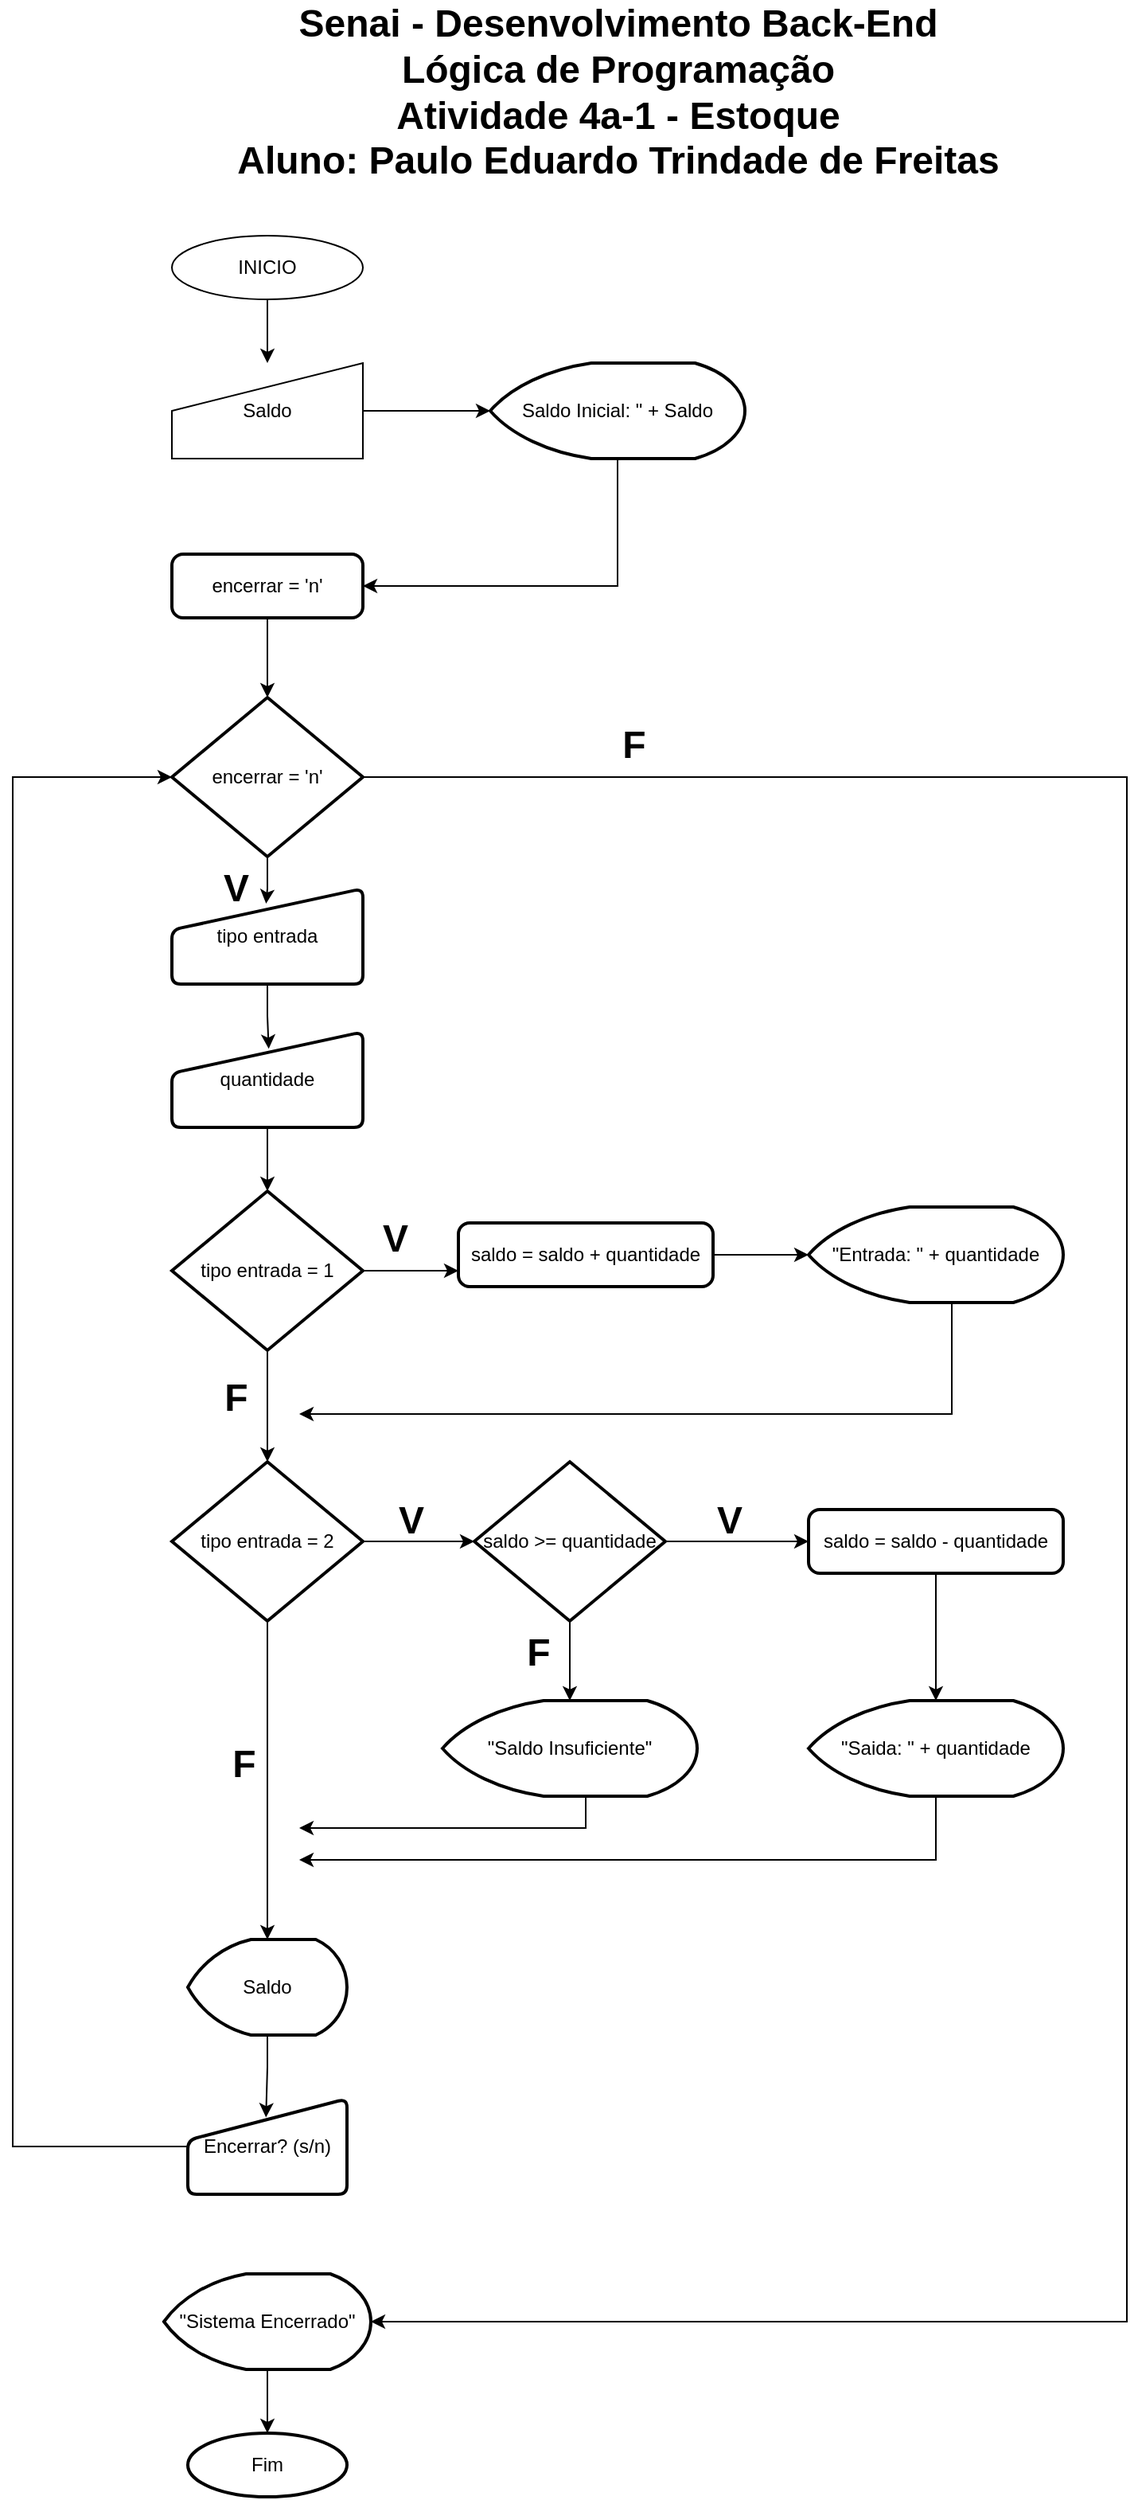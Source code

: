 <mxfile version="21.6.5" type="device">
  <diagram name="Página-1" id="i9dsGSPmGzWr3bMdZpup">
    <mxGraphModel dx="1748" dy="924" grid="1" gridSize="10" guides="1" tooltips="1" connect="1" arrows="1" fold="1" page="1" pageScale="1" pageWidth="1169" pageHeight="1654" math="0" shadow="0">
      <root>
        <mxCell id="0" />
        <mxCell id="1" parent="0" />
        <mxCell id="xGNKaPsi3rCFCDHk64af-12" style="edgeStyle=orthogonalEdgeStyle;rounded=0;orthogonalLoop=1;jettySize=auto;html=1;" edge="1" parent="1" source="xGNKaPsi3rCFCDHk64af-1" target="xGNKaPsi3rCFCDHk64af-2">
          <mxGeometry relative="1" as="geometry" />
        </mxCell>
        <mxCell id="xGNKaPsi3rCFCDHk64af-1" value="INICIO" style="ellipse;whiteSpace=wrap;html=1;" vertex="1" parent="1">
          <mxGeometry x="240" y="190" width="120" height="40" as="geometry" />
        </mxCell>
        <mxCell id="xGNKaPsi3rCFCDHk64af-13" style="edgeStyle=orthogonalEdgeStyle;rounded=0;orthogonalLoop=1;jettySize=auto;html=1;entryX=0;entryY=0.5;entryDx=0;entryDy=0;entryPerimeter=0;" edge="1" parent="1" source="xGNKaPsi3rCFCDHk64af-2" target="xGNKaPsi3rCFCDHk64af-9">
          <mxGeometry relative="1" as="geometry" />
        </mxCell>
        <mxCell id="xGNKaPsi3rCFCDHk64af-2" value="Saldo" style="shape=manualInput;whiteSpace=wrap;html=1;" vertex="1" parent="1">
          <mxGeometry x="240" y="270" width="120" height="60" as="geometry" />
        </mxCell>
        <mxCell id="xGNKaPsi3rCFCDHk64af-11" style="edgeStyle=orthogonalEdgeStyle;rounded=0;orthogonalLoop=1;jettySize=auto;html=1;entryX=1;entryY=0.5;entryDx=0;entryDy=0;exitX=0.5;exitY=1;exitDx=0;exitDy=0;exitPerimeter=0;" edge="1" parent="1" source="xGNKaPsi3rCFCDHk64af-9" target="xGNKaPsi3rCFCDHk64af-10">
          <mxGeometry relative="1" as="geometry" />
        </mxCell>
        <mxCell id="xGNKaPsi3rCFCDHk64af-9" value="Saldo Inicial: &quot; + Saldo" style="strokeWidth=2;html=1;shape=mxgraph.flowchart.display;whiteSpace=wrap;" vertex="1" parent="1">
          <mxGeometry x="440" y="270" width="160" height="60" as="geometry" />
        </mxCell>
        <mxCell id="xGNKaPsi3rCFCDHk64af-15" style="edgeStyle=orthogonalEdgeStyle;rounded=0;orthogonalLoop=1;jettySize=auto;html=1;entryX=0.5;entryY=0;entryDx=0;entryDy=0;entryPerimeter=0;" edge="1" parent="1" source="xGNKaPsi3rCFCDHk64af-10" target="xGNKaPsi3rCFCDHk64af-14">
          <mxGeometry relative="1" as="geometry" />
        </mxCell>
        <mxCell id="xGNKaPsi3rCFCDHk64af-10" value="encerrar = &#39;n&#39;" style="rounded=1;whiteSpace=wrap;html=1;absoluteArcSize=1;arcSize=14;strokeWidth=2;" vertex="1" parent="1">
          <mxGeometry x="240" y="390" width="120" height="40" as="geometry" />
        </mxCell>
        <mxCell id="xGNKaPsi3rCFCDHk64af-20" style="edgeStyle=orthogonalEdgeStyle;rounded=0;orthogonalLoop=1;jettySize=auto;html=1;entryX=0.493;entryY=0.158;entryDx=0;entryDy=0;entryPerimeter=0;" edge="1" parent="1" source="xGNKaPsi3rCFCDHk64af-14" target="xGNKaPsi3rCFCDHk64af-16">
          <mxGeometry relative="1" as="geometry" />
        </mxCell>
        <mxCell id="xGNKaPsi3rCFCDHk64af-51" style="edgeStyle=orthogonalEdgeStyle;rounded=0;orthogonalLoop=1;jettySize=auto;html=1;entryX=1;entryY=0.5;entryDx=0;entryDy=0;entryPerimeter=0;" edge="1" parent="1" source="xGNKaPsi3rCFCDHk64af-14" target="xGNKaPsi3rCFCDHk64af-47">
          <mxGeometry relative="1" as="geometry">
            <mxPoint x="430" y="1500" as="targetPoint" />
            <Array as="points">
              <mxPoint x="840" y="530" />
              <mxPoint x="840" y="1500" />
            </Array>
          </mxGeometry>
        </mxCell>
        <mxCell id="xGNKaPsi3rCFCDHk64af-14" value="encerrar = &#39;n&#39;" style="strokeWidth=2;html=1;shape=mxgraph.flowchart.decision;whiteSpace=wrap;" vertex="1" parent="1">
          <mxGeometry x="240" y="480" width="120" height="100" as="geometry" />
        </mxCell>
        <mxCell id="xGNKaPsi3rCFCDHk64af-21" style="edgeStyle=orthogonalEdgeStyle;rounded=0;orthogonalLoop=1;jettySize=auto;html=1;entryX=0.507;entryY=0.178;entryDx=0;entryDy=0;entryPerimeter=0;" edge="1" parent="1" source="xGNKaPsi3rCFCDHk64af-16" target="xGNKaPsi3rCFCDHk64af-17">
          <mxGeometry relative="1" as="geometry" />
        </mxCell>
        <mxCell id="xGNKaPsi3rCFCDHk64af-16" value="tipo entrada" style="html=1;strokeWidth=2;shape=manualInput;whiteSpace=wrap;rounded=1;size=26;arcSize=11;" vertex="1" parent="1">
          <mxGeometry x="240" y="600" width="120" height="60" as="geometry" />
        </mxCell>
        <mxCell id="xGNKaPsi3rCFCDHk64af-22" style="edgeStyle=orthogonalEdgeStyle;rounded=0;orthogonalLoop=1;jettySize=auto;html=1;entryX=0.5;entryY=0;entryDx=0;entryDy=0;entryPerimeter=0;" edge="1" parent="1" source="xGNKaPsi3rCFCDHk64af-17" target="xGNKaPsi3rCFCDHk64af-18">
          <mxGeometry relative="1" as="geometry" />
        </mxCell>
        <mxCell id="xGNKaPsi3rCFCDHk64af-17" value="quantidade" style="html=1;strokeWidth=2;shape=manualInput;whiteSpace=wrap;rounded=1;size=26;arcSize=11;" vertex="1" parent="1">
          <mxGeometry x="240" y="690" width="120" height="60" as="geometry" />
        </mxCell>
        <mxCell id="xGNKaPsi3rCFCDHk64af-23" style="edgeStyle=orthogonalEdgeStyle;rounded=0;orthogonalLoop=1;jettySize=auto;html=1;entryX=0.5;entryY=0;entryDx=0;entryDy=0;entryPerimeter=0;" edge="1" parent="1" source="xGNKaPsi3rCFCDHk64af-18" target="xGNKaPsi3rCFCDHk64af-19">
          <mxGeometry relative="1" as="geometry" />
        </mxCell>
        <mxCell id="xGNKaPsi3rCFCDHk64af-25" style="edgeStyle=orthogonalEdgeStyle;rounded=0;orthogonalLoop=1;jettySize=auto;html=1;entryX=0;entryY=0.75;entryDx=0;entryDy=0;" edge="1" parent="1" source="xGNKaPsi3rCFCDHk64af-18" target="xGNKaPsi3rCFCDHk64af-24">
          <mxGeometry relative="1" as="geometry" />
        </mxCell>
        <mxCell id="xGNKaPsi3rCFCDHk64af-18" value="tipo entrada = 1" style="strokeWidth=2;html=1;shape=mxgraph.flowchart.decision;whiteSpace=wrap;" vertex="1" parent="1">
          <mxGeometry x="240" y="790" width="120" height="100" as="geometry" />
        </mxCell>
        <mxCell id="xGNKaPsi3rCFCDHk64af-38" style="edgeStyle=orthogonalEdgeStyle;rounded=0;orthogonalLoop=1;jettySize=auto;html=1;entryX=0;entryY=0.5;entryDx=0;entryDy=0;entryPerimeter=0;" edge="1" parent="1" source="xGNKaPsi3rCFCDHk64af-19" target="xGNKaPsi3rCFCDHk64af-34">
          <mxGeometry relative="1" as="geometry" />
        </mxCell>
        <mxCell id="xGNKaPsi3rCFCDHk64af-43" style="edgeStyle=orthogonalEdgeStyle;rounded=0;orthogonalLoop=1;jettySize=auto;html=1;entryX=0.5;entryY=0;entryDx=0;entryDy=0;entryPerimeter=0;" edge="1" parent="1" source="xGNKaPsi3rCFCDHk64af-19" target="xGNKaPsi3rCFCDHk64af-42">
          <mxGeometry relative="1" as="geometry" />
        </mxCell>
        <mxCell id="xGNKaPsi3rCFCDHk64af-19" value="tipo entrada = 2" style="strokeWidth=2;html=1;shape=mxgraph.flowchart.decision;whiteSpace=wrap;" vertex="1" parent="1">
          <mxGeometry x="240" y="960" width="120" height="100" as="geometry" />
        </mxCell>
        <mxCell id="xGNKaPsi3rCFCDHk64af-27" style="edgeStyle=orthogonalEdgeStyle;rounded=0;orthogonalLoop=1;jettySize=auto;html=1;entryX=0;entryY=0.5;entryDx=0;entryDy=0;entryPerimeter=0;" edge="1" parent="1" source="xGNKaPsi3rCFCDHk64af-24" target="xGNKaPsi3rCFCDHk64af-26">
          <mxGeometry relative="1" as="geometry" />
        </mxCell>
        <mxCell id="xGNKaPsi3rCFCDHk64af-24" value="saldo = saldo + quantidade" style="rounded=1;whiteSpace=wrap;html=1;absoluteArcSize=1;arcSize=14;strokeWidth=2;" vertex="1" parent="1">
          <mxGeometry x="420" y="810" width="160" height="40" as="geometry" />
        </mxCell>
        <mxCell id="xGNKaPsi3rCFCDHk64af-29" style="edgeStyle=orthogonalEdgeStyle;rounded=0;orthogonalLoop=1;jettySize=auto;html=1;" edge="1" parent="1" source="xGNKaPsi3rCFCDHk64af-26">
          <mxGeometry relative="1" as="geometry">
            <mxPoint x="320" y="930" as="targetPoint" />
            <Array as="points">
              <mxPoint x="730" y="930" />
            </Array>
          </mxGeometry>
        </mxCell>
        <mxCell id="xGNKaPsi3rCFCDHk64af-26" value="&quot;Entrada: &quot; + quantidade" style="strokeWidth=2;html=1;shape=mxgraph.flowchart.display;whiteSpace=wrap;" vertex="1" parent="1">
          <mxGeometry x="640" y="800" width="160" height="60" as="geometry" />
        </mxCell>
        <mxCell id="xGNKaPsi3rCFCDHk64af-39" style="edgeStyle=orthogonalEdgeStyle;rounded=0;orthogonalLoop=1;jettySize=auto;html=1;entryX=0;entryY=0.5;entryDx=0;entryDy=0;" edge="1" parent="1" source="xGNKaPsi3rCFCDHk64af-34" target="xGNKaPsi3rCFCDHk64af-36">
          <mxGeometry relative="1" as="geometry" />
        </mxCell>
        <mxCell id="xGNKaPsi3rCFCDHk64af-41" style="edgeStyle=orthogonalEdgeStyle;rounded=0;orthogonalLoop=1;jettySize=auto;html=1;entryX=0.5;entryY=0;entryDx=0;entryDy=0;entryPerimeter=0;" edge="1" parent="1" source="xGNKaPsi3rCFCDHk64af-34" target="xGNKaPsi3rCFCDHk64af-35">
          <mxGeometry relative="1" as="geometry" />
        </mxCell>
        <mxCell id="xGNKaPsi3rCFCDHk64af-34" value="saldo &amp;gt;= quantidade" style="strokeWidth=2;html=1;shape=mxgraph.flowchart.decision;whiteSpace=wrap;" vertex="1" parent="1">
          <mxGeometry x="430" y="960" width="120" height="100" as="geometry" />
        </mxCell>
        <mxCell id="xGNKaPsi3rCFCDHk64af-44" style="edgeStyle=orthogonalEdgeStyle;rounded=0;orthogonalLoop=1;jettySize=auto;html=1;" edge="1" parent="1" source="xGNKaPsi3rCFCDHk64af-35">
          <mxGeometry relative="1" as="geometry">
            <mxPoint x="320" y="1190" as="targetPoint" />
            <Array as="points">
              <mxPoint x="500" y="1190" />
            </Array>
          </mxGeometry>
        </mxCell>
        <mxCell id="xGNKaPsi3rCFCDHk64af-35" value="&quot;Saldo Insuficiente&quot;" style="strokeWidth=2;html=1;shape=mxgraph.flowchart.display;whiteSpace=wrap;" vertex="1" parent="1">
          <mxGeometry x="410" y="1110" width="160" height="60" as="geometry" />
        </mxCell>
        <mxCell id="xGNKaPsi3rCFCDHk64af-40" style="edgeStyle=orthogonalEdgeStyle;rounded=0;orthogonalLoop=1;jettySize=auto;html=1;entryX=0.5;entryY=0;entryDx=0;entryDy=0;entryPerimeter=0;" edge="1" parent="1" source="xGNKaPsi3rCFCDHk64af-36" target="xGNKaPsi3rCFCDHk64af-37">
          <mxGeometry relative="1" as="geometry" />
        </mxCell>
        <mxCell id="xGNKaPsi3rCFCDHk64af-36" value="saldo = saldo - quantidade" style="rounded=1;whiteSpace=wrap;html=1;absoluteArcSize=1;arcSize=14;strokeWidth=2;" vertex="1" parent="1">
          <mxGeometry x="640" y="990" width="160" height="40" as="geometry" />
        </mxCell>
        <mxCell id="xGNKaPsi3rCFCDHk64af-45" style="edgeStyle=orthogonalEdgeStyle;rounded=0;orthogonalLoop=1;jettySize=auto;html=1;" edge="1" parent="1" source="xGNKaPsi3rCFCDHk64af-37">
          <mxGeometry relative="1" as="geometry">
            <mxPoint x="320" y="1210" as="targetPoint" />
            <Array as="points">
              <mxPoint x="720" y="1210" />
              <mxPoint x="320" y="1210" />
            </Array>
          </mxGeometry>
        </mxCell>
        <mxCell id="xGNKaPsi3rCFCDHk64af-37" value="&quot;Saida: &quot; + quantidade" style="strokeWidth=2;html=1;shape=mxgraph.flowchart.display;whiteSpace=wrap;" vertex="1" parent="1">
          <mxGeometry x="640" y="1110" width="160" height="60" as="geometry" />
        </mxCell>
        <mxCell id="xGNKaPsi3rCFCDHk64af-49" style="edgeStyle=orthogonalEdgeStyle;rounded=0;orthogonalLoop=1;jettySize=auto;html=1;entryX=0.491;entryY=0.195;entryDx=0;entryDy=0;entryPerimeter=0;" edge="1" parent="1" source="xGNKaPsi3rCFCDHk64af-42" target="xGNKaPsi3rCFCDHk64af-46">
          <mxGeometry relative="1" as="geometry" />
        </mxCell>
        <mxCell id="xGNKaPsi3rCFCDHk64af-42" value="Saldo" style="strokeWidth=2;html=1;shape=mxgraph.flowchart.display;whiteSpace=wrap;" vertex="1" parent="1">
          <mxGeometry x="250" y="1260" width="100" height="60" as="geometry" />
        </mxCell>
        <mxCell id="xGNKaPsi3rCFCDHk64af-52" style="edgeStyle=orthogonalEdgeStyle;rounded=0;orthogonalLoop=1;jettySize=auto;html=1;entryX=0;entryY=0.5;entryDx=0;entryDy=0;entryPerimeter=0;" edge="1" parent="1" source="xGNKaPsi3rCFCDHk64af-46" target="xGNKaPsi3rCFCDHk64af-14">
          <mxGeometry relative="1" as="geometry">
            <Array as="points">
              <mxPoint x="140" y="1390" />
              <mxPoint x="140" y="530" />
            </Array>
          </mxGeometry>
        </mxCell>
        <mxCell id="xGNKaPsi3rCFCDHk64af-46" value="Encerrar? (s/n)" style="html=1;strokeWidth=2;shape=manualInput;whiteSpace=wrap;rounded=1;size=26;arcSize=11;" vertex="1" parent="1">
          <mxGeometry x="250" y="1360" width="100" height="60" as="geometry" />
        </mxCell>
        <mxCell id="xGNKaPsi3rCFCDHk64af-50" style="edgeStyle=orthogonalEdgeStyle;rounded=0;orthogonalLoop=1;jettySize=auto;html=1;entryX=0.5;entryY=0;entryDx=0;entryDy=0;entryPerimeter=0;" edge="1" parent="1" source="xGNKaPsi3rCFCDHk64af-47" target="xGNKaPsi3rCFCDHk64af-48">
          <mxGeometry relative="1" as="geometry" />
        </mxCell>
        <mxCell id="xGNKaPsi3rCFCDHk64af-47" value="&quot;Sistema Encerrado&quot;" style="strokeWidth=2;html=1;shape=mxgraph.flowchart.display;whiteSpace=wrap;" vertex="1" parent="1">
          <mxGeometry x="235" y="1470" width="130" height="60" as="geometry" />
        </mxCell>
        <mxCell id="xGNKaPsi3rCFCDHk64af-48" value="Fim" style="strokeWidth=2;html=1;shape=mxgraph.flowchart.start_1;whiteSpace=wrap;" vertex="1" parent="1">
          <mxGeometry x="250" y="1570" width="100" height="40" as="geometry" />
        </mxCell>
        <mxCell id="xGNKaPsi3rCFCDHk64af-53" value="V" style="text;strokeColor=none;fillColor=none;html=1;fontSize=24;fontStyle=1;verticalAlign=middle;align=center;" vertex="1" parent="1">
          <mxGeometry x="230" y="580" width="100" height="40" as="geometry" />
        </mxCell>
        <mxCell id="xGNKaPsi3rCFCDHk64af-54" value="V" style="text;strokeColor=none;fillColor=none;html=1;fontSize=24;fontStyle=1;verticalAlign=middle;align=center;" vertex="1" parent="1">
          <mxGeometry x="330" y="800" width="100" height="40" as="geometry" />
        </mxCell>
        <mxCell id="xGNKaPsi3rCFCDHk64af-55" value="V" style="text;strokeColor=none;fillColor=none;html=1;fontSize=24;fontStyle=1;verticalAlign=middle;align=center;" vertex="1" parent="1">
          <mxGeometry x="340" y="977" width="100" height="40" as="geometry" />
        </mxCell>
        <mxCell id="xGNKaPsi3rCFCDHk64af-56" value="V" style="text;strokeColor=none;fillColor=none;html=1;fontSize=24;fontStyle=1;verticalAlign=middle;align=center;" vertex="1" parent="1">
          <mxGeometry x="540" y="977" width="100" height="40" as="geometry" />
        </mxCell>
        <mxCell id="xGNKaPsi3rCFCDHk64af-57" value="F" style="text;strokeColor=none;fillColor=none;html=1;fontSize=24;fontStyle=1;verticalAlign=middle;align=center;" vertex="1" parent="1">
          <mxGeometry x="420" y="1060" width="100" height="40" as="geometry" />
        </mxCell>
        <mxCell id="xGNKaPsi3rCFCDHk64af-58" value="F" style="text;strokeColor=none;fillColor=none;html=1;fontSize=24;fontStyle=1;verticalAlign=middle;align=center;" vertex="1" parent="1">
          <mxGeometry x="480" y="490" width="100" height="40" as="geometry" />
        </mxCell>
        <mxCell id="xGNKaPsi3rCFCDHk64af-59" value="F" style="text;strokeColor=none;fillColor=none;html=1;fontSize=24;fontStyle=1;verticalAlign=middle;align=center;" vertex="1" parent="1">
          <mxGeometry x="230" y="900" width="100" height="40" as="geometry" />
        </mxCell>
        <mxCell id="xGNKaPsi3rCFCDHk64af-60" value="F" style="text;strokeColor=none;fillColor=none;html=1;fontSize=24;fontStyle=1;verticalAlign=middle;align=center;" vertex="1" parent="1">
          <mxGeometry x="235" y="1130" width="100" height="40" as="geometry" />
        </mxCell>
        <mxCell id="xGNKaPsi3rCFCDHk64af-61" value="Senai - Desenvolvimento Back-End&lt;br&gt;Lógica de Programação&lt;br&gt;Atividade 4a-1 - Estoque&lt;br&gt;Aluno: Paulo Eduardo Trindade de Freitas" style="text;strokeColor=none;fillColor=none;html=1;fontSize=24;fontStyle=1;verticalAlign=middle;align=center;" vertex="1" parent="1">
          <mxGeometry x="470" y="80" width="100" height="40" as="geometry" />
        </mxCell>
      </root>
    </mxGraphModel>
  </diagram>
</mxfile>
